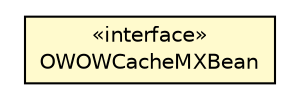#!/usr/local/bin/dot
#
# Class diagram 
# Generated by UMLGraph version R5_6-24-gf6e263 (http://www.umlgraph.org/)
#

digraph G {
	edge [fontname="Helvetica",fontsize=10,labelfontname="Helvetica",labelfontsize=10];
	node [fontname="Helvetica",fontsize=10,shape=plaintext];
	nodesep=0.25;
	ranksep=0.5;
	// com.orientechnologies.orient.core.storage.cache.local.OWOWCacheMXBean
	c4374358 [label=<<table title="com.orientechnologies.orient.core.storage.cache.local.OWOWCacheMXBean" border="0" cellborder="1" cellspacing="0" cellpadding="2" port="p" bgcolor="lemonChiffon" href="./OWOWCacheMXBean.html">
		<tr><td><table border="0" cellspacing="0" cellpadding="1">
<tr><td align="center" balign="center"> &#171;interface&#187; </td></tr>
<tr><td align="center" balign="center"> OWOWCacheMXBean </td></tr>
		</table></td></tr>
		</table>>, URL="./OWOWCacheMXBean.html", fontname="Helvetica", fontcolor="black", fontsize=10.0];
}

